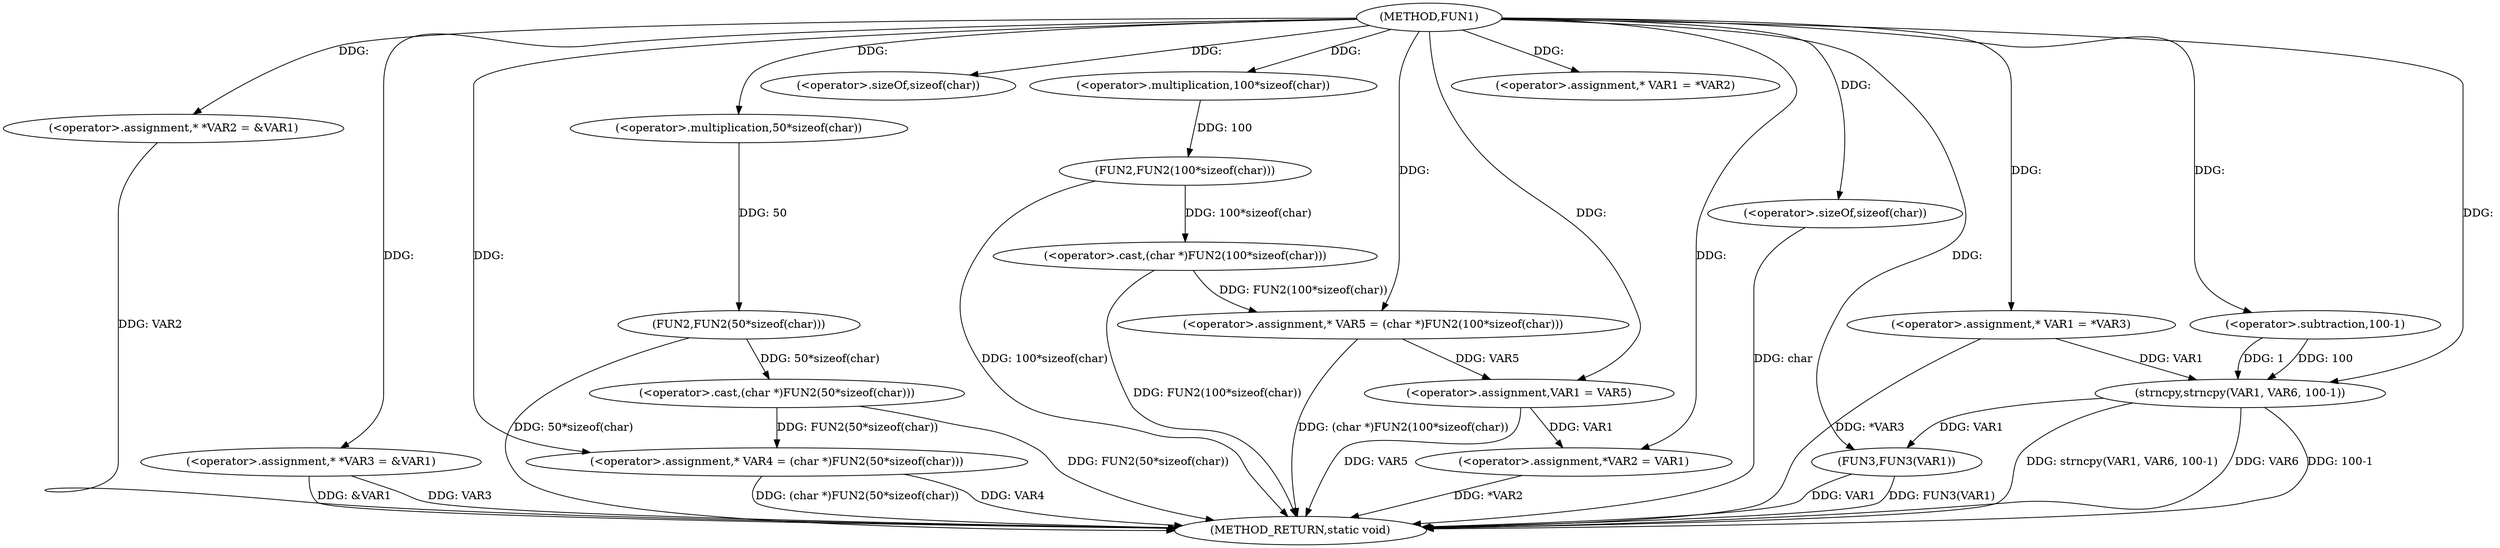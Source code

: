 digraph FUN1 {  
"1000100" [label = "(METHOD,FUN1)" ]
"1000162" [label = "(METHOD_RETURN,static void)" ]
"1000104" [label = "(<operator>.assignment,* *VAR2 = &VAR1)" ]
"1000109" [label = "(<operator>.assignment,* *VAR3 = &VAR1)" ]
"1000114" [label = "(<operator>.assignment,* VAR4 = (char *)FUN2(50*sizeof(char)))" ]
"1000116" [label = "(<operator>.cast,(char *)FUN2(50*sizeof(char)))" ]
"1000118" [label = "(FUN2,FUN2(50*sizeof(char)))" ]
"1000119" [label = "(<operator>.multiplication,50*sizeof(char))" ]
"1000121" [label = "(<operator>.sizeOf,sizeof(char))" ]
"1000124" [label = "(<operator>.assignment,* VAR5 = (char *)FUN2(100*sizeof(char)))" ]
"1000126" [label = "(<operator>.cast,(char *)FUN2(100*sizeof(char)))" ]
"1000128" [label = "(FUN2,FUN2(100*sizeof(char)))" ]
"1000129" [label = "(<operator>.multiplication,100*sizeof(char))" ]
"1000131" [label = "(<operator>.sizeOf,sizeof(char))" ]
"1000135" [label = "(<operator>.assignment,* VAR1 = *VAR2)" ]
"1000139" [label = "(<operator>.assignment,VAR1 = VAR5)" ]
"1000142" [label = "(<operator>.assignment,*VAR2 = VAR1)" ]
"1000148" [label = "(<operator>.assignment,* VAR1 = *VAR3)" ]
"1000154" [label = "(strncpy,strncpy(VAR1, VAR6, 100-1))" ]
"1000157" [label = "(<operator>.subtraction,100-1)" ]
"1000160" [label = "(FUN3,FUN3(VAR1))" ]
  "1000124" -> "1000162"  [ label = "DDG: (char *)FUN2(100*sizeof(char))"] 
  "1000154" -> "1000162"  [ label = "DDG: 100-1"] 
  "1000104" -> "1000162"  [ label = "DDG: VAR2"] 
  "1000128" -> "1000162"  [ label = "DDG: 100*sizeof(char)"] 
  "1000114" -> "1000162"  [ label = "DDG: VAR4"] 
  "1000116" -> "1000162"  [ label = "DDG: FUN2(50*sizeof(char))"] 
  "1000154" -> "1000162"  [ label = "DDG: strncpy(VAR1, VAR6, 100-1)"] 
  "1000142" -> "1000162"  [ label = "DDG: *VAR2"] 
  "1000148" -> "1000162"  [ label = "DDG: *VAR3"] 
  "1000118" -> "1000162"  [ label = "DDG: 50*sizeof(char)"] 
  "1000160" -> "1000162"  [ label = "DDG: FUN3(VAR1)"] 
  "1000131" -> "1000162"  [ label = "DDG: char"] 
  "1000139" -> "1000162"  [ label = "DDG: VAR5"] 
  "1000109" -> "1000162"  [ label = "DDG: VAR3"] 
  "1000126" -> "1000162"  [ label = "DDG: FUN2(100*sizeof(char))"] 
  "1000154" -> "1000162"  [ label = "DDG: VAR6"] 
  "1000114" -> "1000162"  [ label = "DDG: (char *)FUN2(50*sizeof(char))"] 
  "1000109" -> "1000162"  [ label = "DDG: &VAR1"] 
  "1000160" -> "1000162"  [ label = "DDG: VAR1"] 
  "1000100" -> "1000104"  [ label = "DDG: "] 
  "1000100" -> "1000109"  [ label = "DDG: "] 
  "1000116" -> "1000114"  [ label = "DDG: FUN2(50*sizeof(char))"] 
  "1000100" -> "1000114"  [ label = "DDG: "] 
  "1000118" -> "1000116"  [ label = "DDG: 50*sizeof(char)"] 
  "1000119" -> "1000118"  [ label = "DDG: 50"] 
  "1000100" -> "1000119"  [ label = "DDG: "] 
  "1000100" -> "1000121"  [ label = "DDG: "] 
  "1000126" -> "1000124"  [ label = "DDG: FUN2(100*sizeof(char))"] 
  "1000100" -> "1000124"  [ label = "DDG: "] 
  "1000128" -> "1000126"  [ label = "DDG: 100*sizeof(char)"] 
  "1000129" -> "1000128"  [ label = "DDG: 100"] 
  "1000100" -> "1000129"  [ label = "DDG: "] 
  "1000100" -> "1000131"  [ label = "DDG: "] 
  "1000100" -> "1000135"  [ label = "DDG: "] 
  "1000124" -> "1000139"  [ label = "DDG: VAR5"] 
  "1000100" -> "1000139"  [ label = "DDG: "] 
  "1000139" -> "1000142"  [ label = "DDG: VAR1"] 
  "1000100" -> "1000142"  [ label = "DDG: "] 
  "1000100" -> "1000148"  [ label = "DDG: "] 
  "1000148" -> "1000154"  [ label = "DDG: VAR1"] 
  "1000100" -> "1000154"  [ label = "DDG: "] 
  "1000157" -> "1000154"  [ label = "DDG: 100"] 
  "1000157" -> "1000154"  [ label = "DDG: 1"] 
  "1000100" -> "1000157"  [ label = "DDG: "] 
  "1000154" -> "1000160"  [ label = "DDG: VAR1"] 
  "1000100" -> "1000160"  [ label = "DDG: "] 
}

